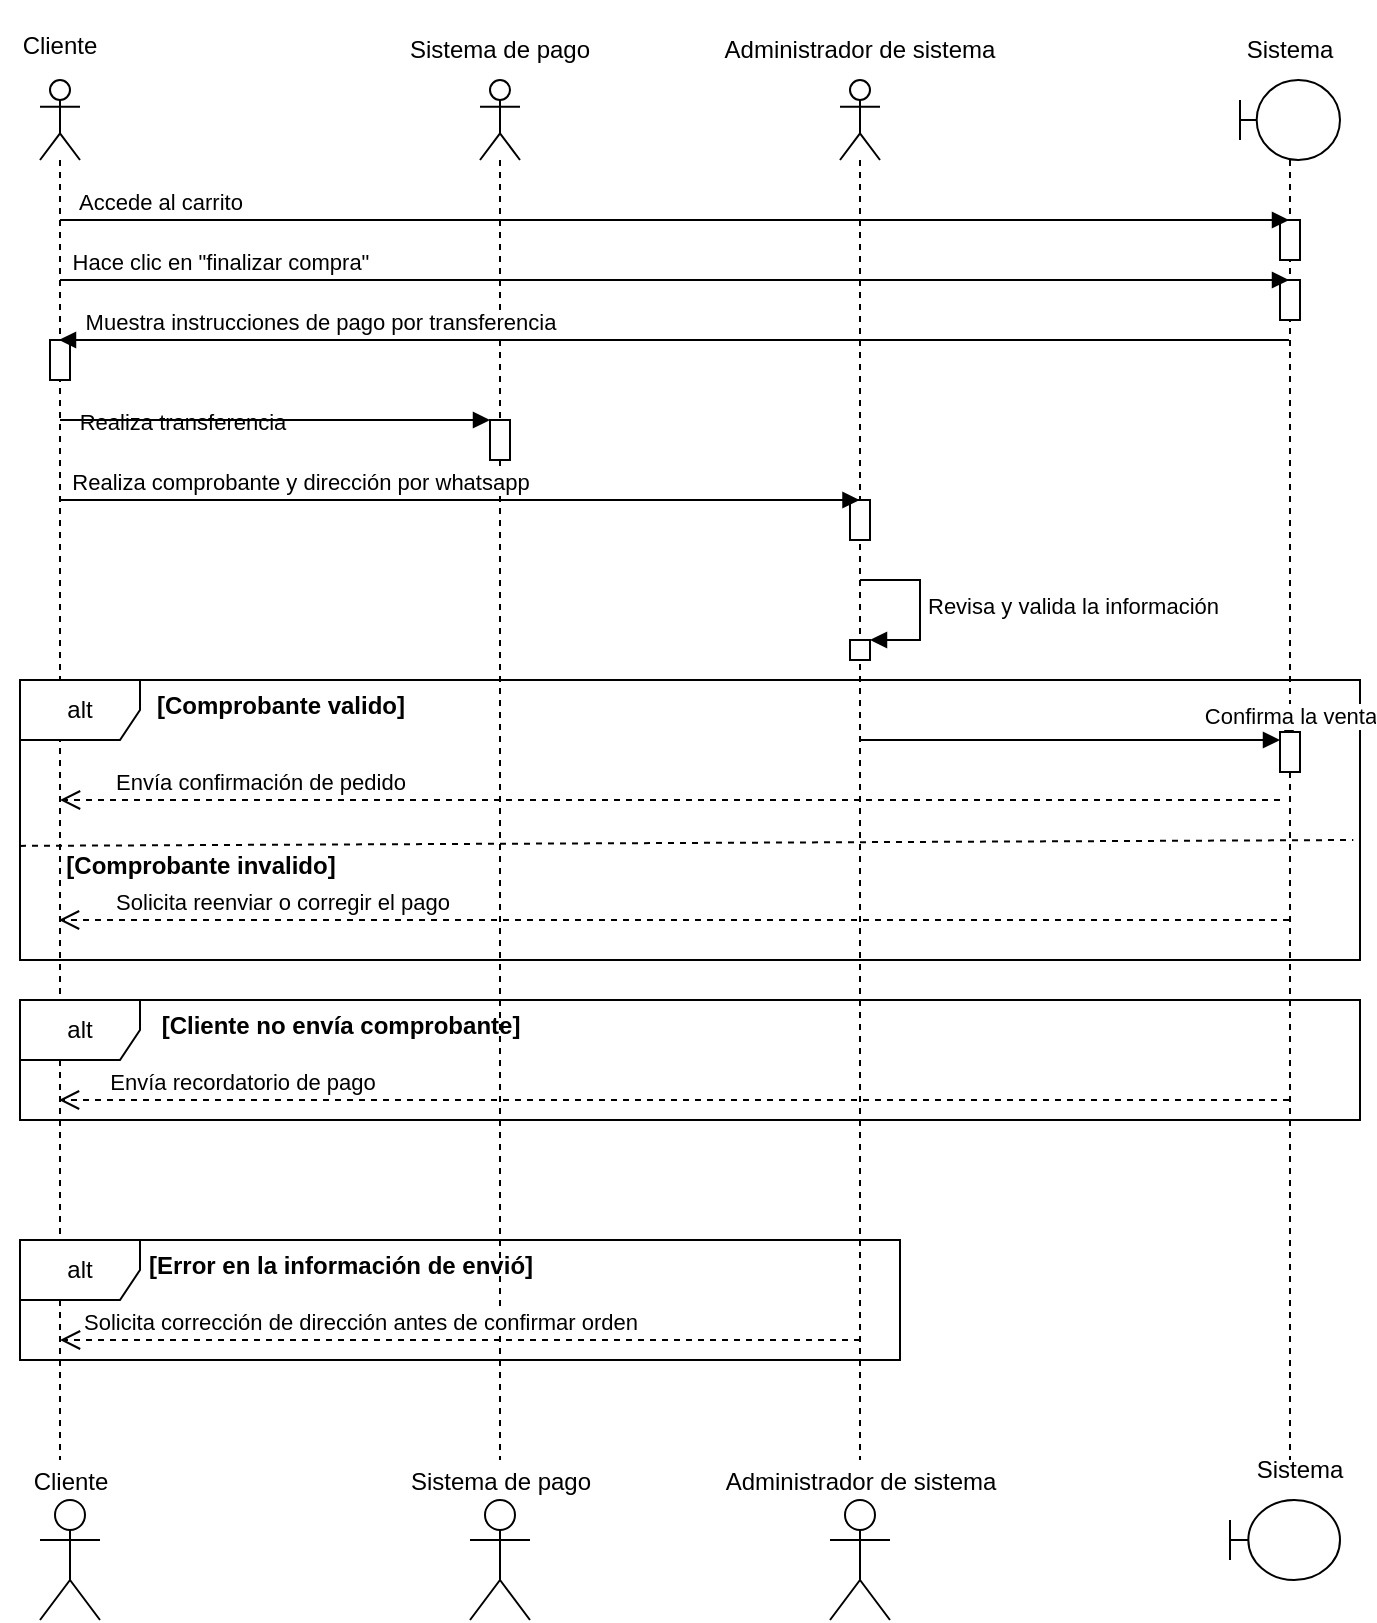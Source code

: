 <mxfile version="26.1.0">
  <diagram name="Conctretar venta online" id="2YBvvXClWsGukQMizWep">
    <mxGraphModel grid="1" page="1" gridSize="10" guides="1" tooltips="1" connect="1" arrows="1" fold="1" pageScale="1" pageWidth="850" pageHeight="1100" math="0" shadow="0">
      <root>
        <mxCell id="0" />
        <mxCell id="1" parent="0" />
        <mxCell id="hqVMmyuip6Vc-hLQaziX-1" value="" style="shape=umlLifeline;perimeter=lifelinePerimeter;whiteSpace=wrap;html=1;container=1;dropTarget=0;collapsible=0;recursiveResize=0;outlineConnect=0;portConstraint=eastwest;newEdgeStyle={&quot;curved&quot;:0,&quot;rounded&quot;:0};participant=umlActor;" vertex="1" parent="1">
          <mxGeometry x="490" y="60" width="20" height="690" as="geometry" />
        </mxCell>
        <mxCell id="DvZ3FlkIil5nW3OASpPT-5" value="" style="html=1;points=[[0,0,0,0,5],[0,1,0,0,-5],[1,0,0,0,5],[1,1,0,0,-5]];perimeter=orthogonalPerimeter;outlineConnect=0;targetShapes=umlLifeline;portConstraint=eastwest;newEdgeStyle={&quot;curved&quot;:0,&quot;rounded&quot;:0};" vertex="1" parent="hqVMmyuip6Vc-hLQaziX-1">
          <mxGeometry x="5" y="210" width="10" height="20" as="geometry" />
        </mxCell>
        <mxCell id="DvZ3FlkIil5nW3OASpPT-7" value="" style="html=1;points=[[0,0,0,0,5],[0,1,0,0,-5],[1,0,0,0,5],[1,1,0,0,-5]];perimeter=orthogonalPerimeter;outlineConnect=0;targetShapes=umlLifeline;portConstraint=eastwest;newEdgeStyle={&quot;curved&quot;:0,&quot;rounded&quot;:0};" vertex="1" parent="hqVMmyuip6Vc-hLQaziX-1">
          <mxGeometry x="5" y="280" width="10" height="10" as="geometry" />
        </mxCell>
        <mxCell id="hqVMmyuip6Vc-hLQaziX-2" value="" style="shape=umlLifeline;perimeter=lifelinePerimeter;whiteSpace=wrap;html=1;container=1;dropTarget=0;collapsible=0;recursiveResize=0;outlineConnect=0;portConstraint=eastwest;newEdgeStyle={&quot;curved&quot;:0,&quot;rounded&quot;:0};participant=umlActor;" vertex="1" parent="1">
          <mxGeometry x="310" y="60" width="20" height="690" as="geometry" />
        </mxCell>
        <mxCell id="m-GWrjGbHzhmsx1Hn8Fp-3" value="" style="html=1;points=[[0,0,0,0,5],[0,1,0,0,-5],[1,0,0,0,5],[1,1,0,0,-5]];perimeter=orthogonalPerimeter;outlineConnect=0;targetShapes=umlLifeline;portConstraint=eastwest;newEdgeStyle={&quot;curved&quot;:0,&quot;rounded&quot;:0};" vertex="1" parent="hqVMmyuip6Vc-hLQaziX-2">
          <mxGeometry x="5" y="170" width="10" height="20" as="geometry" />
        </mxCell>
        <mxCell id="hqVMmyuip6Vc-hLQaziX-12" value="Realiza transferencia" style="html=1;verticalAlign=bottom;endArrow=block;curved=0;rounded=0;" edge="1" parent="hqVMmyuip6Vc-hLQaziX-2" source="m-GWrjGbHzhmsx1Hn8Fp-3" target="hqVMmyuip6Vc-hLQaziX-2">
          <mxGeometry y="160" width="80" relative="1" as="geometry">
            <mxPoint x="-210" y="170" as="sourcePoint" />
            <mxPoint x="-130" y="170" as="targetPoint" />
            <mxPoint x="-159" as="offset" />
          </mxGeometry>
        </mxCell>
        <mxCell id="hqVMmyuip6Vc-hLQaziX-3" value="" style="shape=umlLifeline;perimeter=lifelinePerimeter;whiteSpace=wrap;html=1;container=1;dropTarget=0;collapsible=0;recursiveResize=0;outlineConnect=0;portConstraint=eastwest;newEdgeStyle={&quot;curved&quot;:0,&quot;rounded&quot;:0};participant=umlActor;" vertex="1" parent="1">
          <mxGeometry x="90" y="60" width="20" height="690" as="geometry" />
        </mxCell>
        <mxCell id="m-GWrjGbHzhmsx1Hn8Fp-2" value="" style="html=1;points=[[0,0,0,0,5],[0,1,0,0,-5],[1,0,0,0,5],[1,1,0,0,-5]];perimeter=orthogonalPerimeter;outlineConnect=0;targetShapes=umlLifeline;portConstraint=eastwest;newEdgeStyle={&quot;curved&quot;:0,&quot;rounded&quot;:0};" vertex="1" parent="hqVMmyuip6Vc-hLQaziX-3">
          <mxGeometry x="5" y="130" width="10" height="20" as="geometry" />
        </mxCell>
        <mxCell id="hqVMmyuip6Vc-hLQaziX-4" value="" style="shape=umlLifeline;perimeter=lifelinePerimeter;whiteSpace=wrap;html=1;container=1;dropTarget=0;collapsible=0;recursiveResize=0;outlineConnect=0;portConstraint=eastwest;newEdgeStyle={&quot;curved&quot;:0,&quot;rounded&quot;:0};participant=umlBoundary;" vertex="1" parent="1">
          <mxGeometry x="690" y="60" width="50" height="690" as="geometry" />
        </mxCell>
        <mxCell id="m-GWrjGbHzhmsx1Hn8Fp-1" value="" style="html=1;points=[[0,0,0,0,5],[0,1,0,0,-5],[1,0,0,0,5],[1,1,0,0,-5]];perimeter=orthogonalPerimeter;outlineConnect=0;targetShapes=umlLifeline;portConstraint=eastwest;newEdgeStyle={&quot;curved&quot;:0,&quot;rounded&quot;:0};" vertex="1" parent="hqVMmyuip6Vc-hLQaziX-4">
          <mxGeometry x="20" y="70" width="10" height="20" as="geometry" />
        </mxCell>
        <mxCell id="DvZ3FlkIil5nW3OASpPT-6" value="" style="html=1;points=[[0,0,0,0,5],[0,1,0,0,-5],[1,0,0,0,5],[1,1,0,0,-5]];perimeter=orthogonalPerimeter;outlineConnect=0;targetShapes=umlLifeline;portConstraint=eastwest;newEdgeStyle={&quot;curved&quot;:0,&quot;rounded&quot;:0};" vertex="1" parent="hqVMmyuip6Vc-hLQaziX-4">
          <mxGeometry x="20" y="100" width="10" height="20" as="geometry" />
        </mxCell>
        <mxCell id="hqVMmyuip6Vc-hLQaziX-5" value="&lt;br&gt;&lt;div&gt;Cliente&lt;/div&gt;" style="text;html=1;align=center;verticalAlign=middle;whiteSpace=wrap;rounded=0;" vertex="1" parent="1">
          <mxGeometry x="70" y="20" width="60" height="30" as="geometry" />
        </mxCell>
        <mxCell id="hqVMmyuip6Vc-hLQaziX-6" value="Sistema de pago" style="text;html=1;align=center;verticalAlign=middle;whiteSpace=wrap;rounded=0;" vertex="1" parent="1">
          <mxGeometry x="270" y="30" width="100" height="30" as="geometry" />
        </mxCell>
        <mxCell id="hqVMmyuip6Vc-hLQaziX-7" value="Administrador de sistema" style="text;html=1;align=center;verticalAlign=middle;whiteSpace=wrap;rounded=0;" vertex="1" parent="1">
          <mxGeometry x="410" y="30" width="180" height="30" as="geometry" />
        </mxCell>
        <mxCell id="hqVMmyuip6Vc-hLQaziX-8" value="Sistema" style="text;html=1;align=center;verticalAlign=middle;whiteSpace=wrap;rounded=0;" vertex="1" parent="1">
          <mxGeometry x="685" y="30" width="60" height="30" as="geometry" />
        </mxCell>
        <mxCell id="hqVMmyuip6Vc-hLQaziX-9" value="Accede al carrito" style="html=1;verticalAlign=bottom;endArrow=block;curved=0;rounded=0;" edge="1" parent="1" target="hqVMmyuip6Vc-hLQaziX-4">
          <mxGeometry x="-0.837" width="80" relative="1" as="geometry">
            <mxPoint x="100" y="130" as="sourcePoint" />
            <mxPoint x="180" y="130" as="targetPoint" />
            <mxPoint as="offset" />
          </mxGeometry>
        </mxCell>
        <mxCell id="hqVMmyuip6Vc-hLQaziX-10" value="Hace clic en &quot;finalizar compra&quot;" style="html=1;verticalAlign=bottom;endArrow=block;curved=0;rounded=0;" edge="1" parent="1" target="hqVMmyuip6Vc-hLQaziX-4">
          <mxGeometry x="-0.74" width="80" relative="1" as="geometry">
            <mxPoint x="100" y="160" as="sourcePoint" />
            <mxPoint x="180" y="160" as="targetPoint" />
            <mxPoint as="offset" />
          </mxGeometry>
        </mxCell>
        <mxCell id="hqVMmyuip6Vc-hLQaziX-11" value="Muestra instrucciones de pago por transferencia" style="html=1;verticalAlign=bottom;endArrow=block;curved=0;rounded=0;" edge="1" parent="1">
          <mxGeometry x="0.576" width="80" relative="1" as="geometry">
            <mxPoint x="714.5" y="190" as="sourcePoint" />
            <mxPoint x="99.5" y="190" as="targetPoint" />
            <mxPoint as="offset" />
          </mxGeometry>
        </mxCell>
        <mxCell id="hqVMmyuip6Vc-hLQaziX-13" value="Realiza comprobante y dirección por whatsapp" style="html=1;verticalAlign=bottom;endArrow=block;curved=0;rounded=0;" edge="1" parent="1">
          <mxGeometry x="-0.399" width="80" relative="1" as="geometry">
            <mxPoint x="100.25" y="270" as="sourcePoint" />
            <mxPoint x="499.75" y="270" as="targetPoint" />
            <mxPoint as="offset" />
          </mxGeometry>
        </mxCell>
        <mxCell id="hqVMmyuip6Vc-hLQaziX-16" value="alt" style="shape=umlFrame;whiteSpace=wrap;html=1;pointerEvents=0;" vertex="1" parent="1">
          <mxGeometry x="80" y="360" width="670" height="140" as="geometry" />
        </mxCell>
        <mxCell id="hqVMmyuip6Vc-hLQaziX-17" value="Confirma la venta" style="html=1;verticalAlign=bottom;endArrow=block;curved=0;rounded=0;" edge="1" parent="1" source="m-GWrjGbHzhmsx1Hn8Fp-6">
          <mxGeometry x="-0.53" width="80" relative="1" as="geometry">
            <mxPoint x="499.5" y="390" as="sourcePoint" />
            <mxPoint x="714.5" y="390" as="targetPoint" />
            <mxPoint as="offset" />
          </mxGeometry>
        </mxCell>
        <mxCell id="hqVMmyuip6Vc-hLQaziX-18" value="Envía confirmación de pedido" style="html=1;verticalAlign=bottom;endArrow=open;dashed=1;endSize=8;curved=0;rounded=0;" edge="1" parent="1" target="hqVMmyuip6Vc-hLQaziX-3">
          <mxGeometry x="0.671" relative="1" as="geometry">
            <mxPoint x="710" y="420" as="sourcePoint" />
            <mxPoint x="630" y="420" as="targetPoint" />
            <mxPoint as="offset" />
          </mxGeometry>
        </mxCell>
        <mxCell id="hqVMmyuip6Vc-hLQaziX-19" value="" style="endArrow=none;dashed=1;html=1;rounded=0;exitX=0.001;exitY=0.664;exitDx=0;exitDy=0;exitPerimeter=0;entryX=0.996;entryY=0.643;entryDx=0;entryDy=0;entryPerimeter=0;" edge="1" parent="1">
          <mxGeometry width="50" height="50" relative="1" as="geometry">
            <mxPoint x="80.0" y="442.94" as="sourcePoint" />
            <mxPoint x="746.65" y="440" as="targetPoint" />
          </mxGeometry>
        </mxCell>
        <mxCell id="hqVMmyuip6Vc-hLQaziX-20" value="Solicita reenviar o corregir el pago" style="html=1;verticalAlign=bottom;endArrow=open;dashed=1;endSize=8;curved=0;rounded=0;" edge="1" parent="1">
          <mxGeometry x="0.641" relative="1" as="geometry">
            <mxPoint x="714.5" y="480" as="sourcePoint" />
            <mxPoint x="99.5" y="480" as="targetPoint" />
            <mxPoint x="1" as="offset" />
          </mxGeometry>
        </mxCell>
        <mxCell id="hqVMmyuip6Vc-hLQaziX-21" value="alt" style="shape=umlFrame;whiteSpace=wrap;html=1;pointerEvents=0;" vertex="1" parent="1">
          <mxGeometry x="80" y="520" width="670" height="60" as="geometry" />
        </mxCell>
        <mxCell id="hqVMmyuip6Vc-hLQaziX-22" value="Envía recordatorio de pago" style="html=1;verticalAlign=bottom;endArrow=open;dashed=1;endSize=8;curved=0;rounded=0;" edge="1" parent="1">
          <mxGeometry x="0.706" relative="1" as="geometry">
            <mxPoint x="714.5" y="570" as="sourcePoint" />
            <mxPoint x="99.5" y="570" as="targetPoint" />
            <mxPoint x="1" as="offset" />
          </mxGeometry>
        </mxCell>
        <mxCell id="hqVMmyuip6Vc-hLQaziX-23" value="alt" style="shape=umlFrame;whiteSpace=wrap;html=1;pointerEvents=0;" vertex="1" parent="1">
          <mxGeometry x="80" y="640" width="440" height="60" as="geometry" />
        </mxCell>
        <mxCell id="hqVMmyuip6Vc-hLQaziX-24" value="Solicita corrección de dirección antes de confirmar orden" style="html=1;verticalAlign=bottom;endArrow=open;dashed=1;endSize=8;curved=0;rounded=0;" edge="1" parent="1">
          <mxGeometry x="0.25" relative="1" as="geometry">
            <mxPoint x="500" y="690" as="sourcePoint" />
            <mxPoint x="100" y="690" as="targetPoint" />
            <mxPoint as="offset" />
          </mxGeometry>
        </mxCell>
        <mxCell id="hqVMmyuip6Vc-hLQaziX-25" value="[Comprobante valido]" style="text;align=center;fontStyle=1;verticalAlign=middle;spacingLeft=3;spacingRight=3;strokeColor=none;rotatable=0;points=[[0,0.5],[1,0.5]];portConstraint=eastwest;html=1;" vertex="1" parent="1">
          <mxGeometry x="170" y="360" width="80" height="26" as="geometry" />
        </mxCell>
        <mxCell id="hqVMmyuip6Vc-hLQaziX-26" value="[Comprobante invalido]" style="text;align=center;fontStyle=1;verticalAlign=middle;spacingLeft=3;spacingRight=3;strokeColor=none;rotatable=0;points=[[0,0.5],[1,0.5]];portConstraint=eastwest;html=1;" vertex="1" parent="1">
          <mxGeometry x="130" y="440" width="80" height="26" as="geometry" />
        </mxCell>
        <mxCell id="hqVMmyuip6Vc-hLQaziX-27" value="[Error en la información de envió]" style="text;align=center;fontStyle=1;verticalAlign=middle;spacingLeft=3;spacingRight=3;strokeColor=none;rotatable=0;points=[[0,0.5],[1,0.5]];portConstraint=eastwest;html=1;" vertex="1" parent="1">
          <mxGeometry x="200" y="640" width="80" height="26" as="geometry" />
        </mxCell>
        <mxCell id="hqVMmyuip6Vc-hLQaziX-28" value="[Cliente no envía comprobante]" style="text;align=center;fontStyle=1;verticalAlign=middle;spacingLeft=3;spacingRight=3;strokeColor=none;rotatable=0;points=[[0,0.5],[1,0.5]];portConstraint=eastwest;html=1;" vertex="1" parent="1">
          <mxGeometry x="200" y="520" width="80" height="26" as="geometry" />
        </mxCell>
        <mxCell id="hqVMmyuip6Vc-hLQaziX-32" value="" style="shape=umlBoundary;whiteSpace=wrap;html=1;" vertex="1" parent="1">
          <mxGeometry x="685" y="770" width="55" height="40" as="geometry" />
        </mxCell>
        <mxCell id="hqVMmyuip6Vc-hLQaziX-39" value="Cliente" style="shape=umlActor;verticalLabelPosition=top;verticalAlign=bottom;html=1;labelPosition=center;align=center;" vertex="1" parent="1">
          <mxGeometry x="90" y="770" width="30" height="60" as="geometry" />
        </mxCell>
        <mxCell id="hqVMmyuip6Vc-hLQaziX-41" value="Sistema de pago" style="shape=umlActor;verticalLabelPosition=top;verticalAlign=bottom;html=1;labelPosition=center;align=center;" vertex="1" parent="1">
          <mxGeometry x="305" y="770" width="30" height="60" as="geometry" />
        </mxCell>
        <mxCell id="hqVMmyuip6Vc-hLQaziX-42" value="Administrador de sistema" style="shape=umlActor;verticalLabelPosition=top;verticalAlign=bottom;html=1;labelPosition=center;align=center;" vertex="1" parent="1">
          <mxGeometry x="485" y="770" width="30" height="60" as="geometry" />
        </mxCell>
        <mxCell id="hqVMmyuip6Vc-hLQaziX-45" value="Sistema" style="text;html=1;align=center;verticalAlign=middle;whiteSpace=wrap;rounded=0;fontFamily=Helvetica;fontSize=12;fontColor=default;" vertex="1" parent="1">
          <mxGeometry x="690" y="740" width="60" height="30" as="geometry" />
        </mxCell>
        <mxCell id="m-GWrjGbHzhmsx1Hn8Fp-4" value="" style="html=1;verticalAlign=bottom;endArrow=block;curved=0;rounded=0;" edge="1" parent="1" target="m-GWrjGbHzhmsx1Hn8Fp-3">
          <mxGeometry x="-0.453" width="80" relative="1" as="geometry">
            <mxPoint x="100" y="230" as="sourcePoint" />
            <mxPoint x="320" y="230" as="targetPoint" />
            <mxPoint as="offset" />
          </mxGeometry>
        </mxCell>
        <mxCell id="m-GWrjGbHzhmsx1Hn8Fp-7" value="" style="html=1;verticalAlign=bottom;endArrow=block;curved=0;rounded=0;" edge="1" parent="1" target="m-GWrjGbHzhmsx1Hn8Fp-6">
          <mxGeometry x="-0.53" width="80" relative="1" as="geometry">
            <mxPoint x="499.5" y="390" as="sourcePoint" />
            <mxPoint x="714.5" y="390" as="targetPoint" />
            <mxPoint as="offset" />
          </mxGeometry>
        </mxCell>
        <mxCell id="m-GWrjGbHzhmsx1Hn8Fp-6" value="" style="html=1;points=[[0,0,0,0,5],[0,1,0,0,-5],[1,0,0,0,5],[1,1,0,0,-5]];perimeter=orthogonalPerimeter;outlineConnect=0;targetShapes=umlLifeline;portConstraint=eastwest;newEdgeStyle={&quot;curved&quot;:0,&quot;rounded&quot;:0};" vertex="1" parent="1">
          <mxGeometry x="710" y="386" width="10" height="20" as="geometry" />
        </mxCell>
        <mxCell id="DvZ3FlkIil5nW3OASpPT-8" value="Revisa y valida la información" style="html=1;align=left;spacingLeft=2;endArrow=block;rounded=0;edgeStyle=orthogonalEdgeStyle;curved=0;rounded=0;" edge="1" parent="1">
          <mxGeometry relative="1" as="geometry">
            <mxPoint x="500" y="310" as="sourcePoint" />
            <Array as="points">
              <mxPoint x="530" y="340" />
            </Array>
            <mxPoint x="505" y="340" as="targetPoint" />
          </mxGeometry>
        </mxCell>
      </root>
    </mxGraphModel>
  </diagram>
</mxfile>
